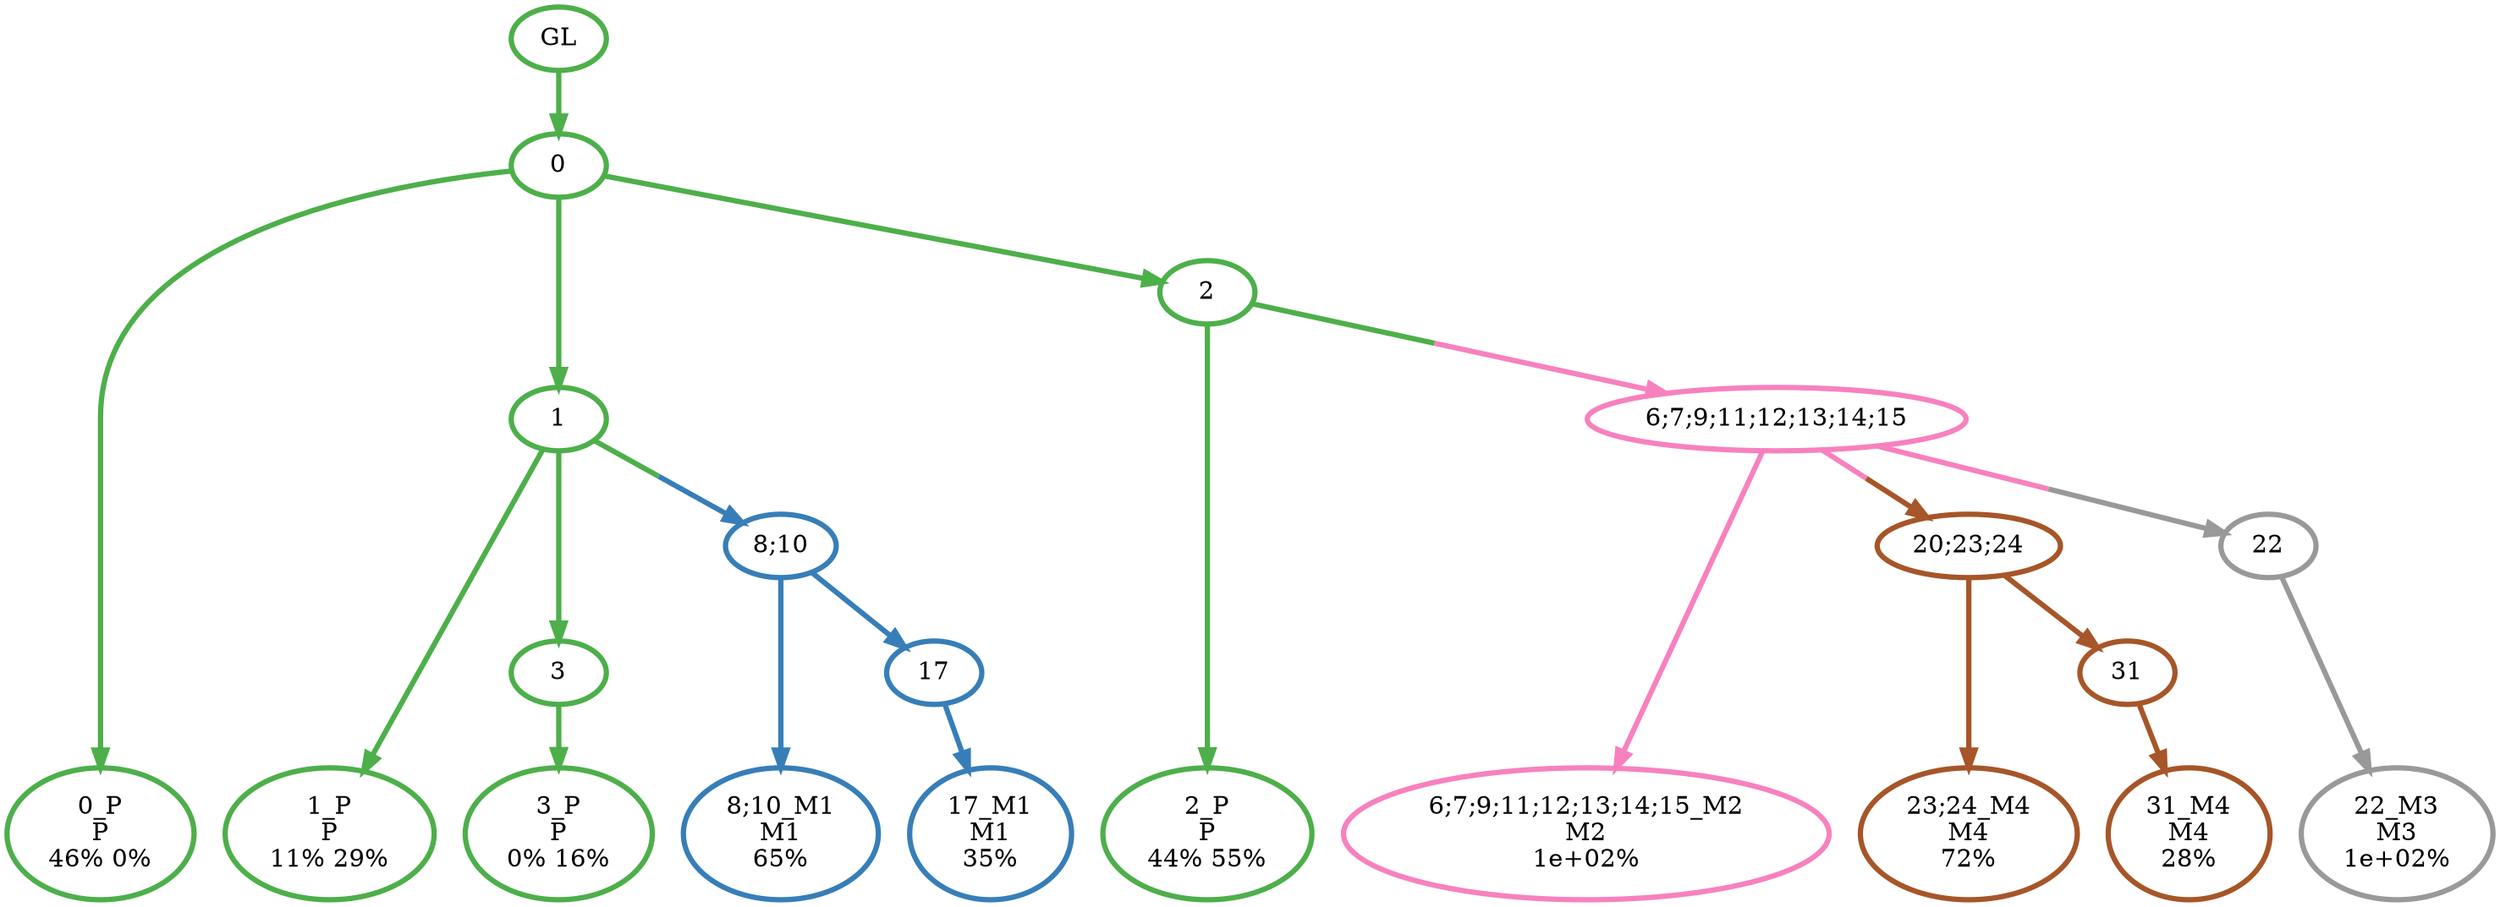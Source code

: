digraph T {
	{
		rank=same
		18 [penwidth=3,colorscheme=set19,color=3,label="0_P\nP\n46% 0%"]
		16 [penwidth=3,colorscheme=set19,color=3,label="1_P\nP\n11% 29%"]
		14 [penwidth=3,colorscheme=set19,color=3,label="3_P\nP\n0% 16%"]
		12 [penwidth=3,colorscheme=set19,color=3,label="2_P\nP\n44% 55%"]
		11 [penwidth=3,colorscheme=set19,color=2,label="8;10_M1\nM1\n65%"]
		9 [penwidth=3,colorscheme=set19,color=2,label="17_M1\nM1\n35%"]
		8 [penwidth=3,colorscheme=set19,color=8,label="6;7;9;11;12;13;14;15_M2\nM2\n1e+02%"]
		7 [penwidth=3,colorscheme=set19,color=9,label="22_M3\nM3\n1e+02%"]
		6 [penwidth=3,colorscheme=set19,color=7,label="23;24_M4\nM4\n72%"]
		4 [penwidth=3,colorscheme=set19,color=7,label="31_M4\nM4\n28%"]
	}
	20 [penwidth=3,colorscheme=set19,color=3,label="GL"]
	19 [penwidth=3,colorscheme=set19,color=3,label="0"]
	17 [penwidth=3,colorscheme=set19,color=3,label="1"]
	15 [penwidth=3,colorscheme=set19,color=3,label="3"]
	13 [penwidth=3,colorscheme=set19,color=3,label="2"]
	10 [penwidth=3,colorscheme=set19,color=2,label="17"]
	5 [penwidth=3,colorscheme=set19,color=7,label="31"]
	3 [penwidth=3,colorscheme=set19,color=7,label="20;23;24"]
	2 [penwidth=3,colorscheme=set19,color=9,label="22"]
	1 [penwidth=3,colorscheme=set19,color=8,label="6;7;9;11;12;13;14;15"]
	0 [penwidth=3,colorscheme=set19,color=2,label="8;10"]
	20 -> 19 [penwidth=3,colorscheme=set19,color=3]
	19 -> 18 [penwidth=3,colorscheme=set19,color=3]
	19 -> 17 [penwidth=3,colorscheme=set19,color=3]
	19 -> 13 [penwidth=3,colorscheme=set19,color=3]
	17 -> 16 [penwidth=3,colorscheme=set19,color=3]
	17 -> 15 [penwidth=3,colorscheme=set19,color=3]
	17 -> 0 [penwidth=3,colorscheme=set19,color="3;0.5:2"]
	15 -> 14 [penwidth=3,colorscheme=set19,color=3]
	13 -> 12 [penwidth=3,colorscheme=set19,color=3]
	13 -> 1 [penwidth=3,colorscheme=set19,color="3;0.5:8"]
	10 -> 9 [penwidth=3,colorscheme=set19,color=2]
	5 -> 4 [penwidth=3,colorscheme=set19,color=7]
	3 -> 6 [penwidth=3,colorscheme=set19,color=7]
	3 -> 5 [penwidth=3,colorscheme=set19,color=7]
	2 -> 7 [penwidth=3,colorscheme=set19,color=9]
	1 -> 8 [penwidth=3,colorscheme=set19,color=8]
	1 -> 3 [penwidth=3,colorscheme=set19,color="8;0.5:7"]
	1 -> 2 [penwidth=3,colorscheme=set19,color="8;0.5:9"]
	0 -> 11 [penwidth=3,colorscheme=set19,color=2]
	0 -> 10 [penwidth=3,colorscheme=set19,color=2]
}
